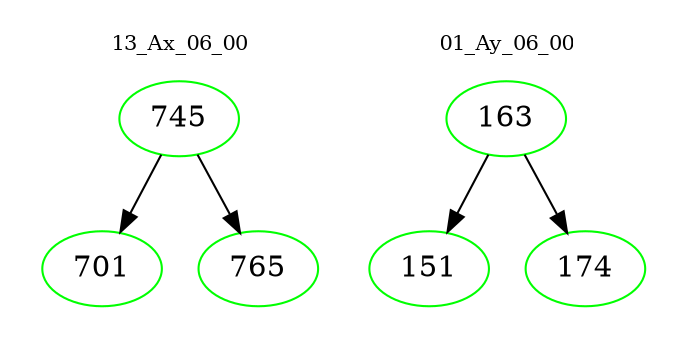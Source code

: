 digraph{
subgraph cluster_0 {
color = white
label = "13_Ax_06_00";
fontsize=10;
T0_745 [label="745", color="green"]
T0_745 -> T0_701 [color="black"]
T0_701 [label="701", color="green"]
T0_745 -> T0_765 [color="black"]
T0_765 [label="765", color="green"]
}
subgraph cluster_1 {
color = white
label = "01_Ay_06_00";
fontsize=10;
T1_163 [label="163", color="green"]
T1_163 -> T1_151 [color="black"]
T1_151 [label="151", color="green"]
T1_163 -> T1_174 [color="black"]
T1_174 [label="174", color="green"]
}
}
